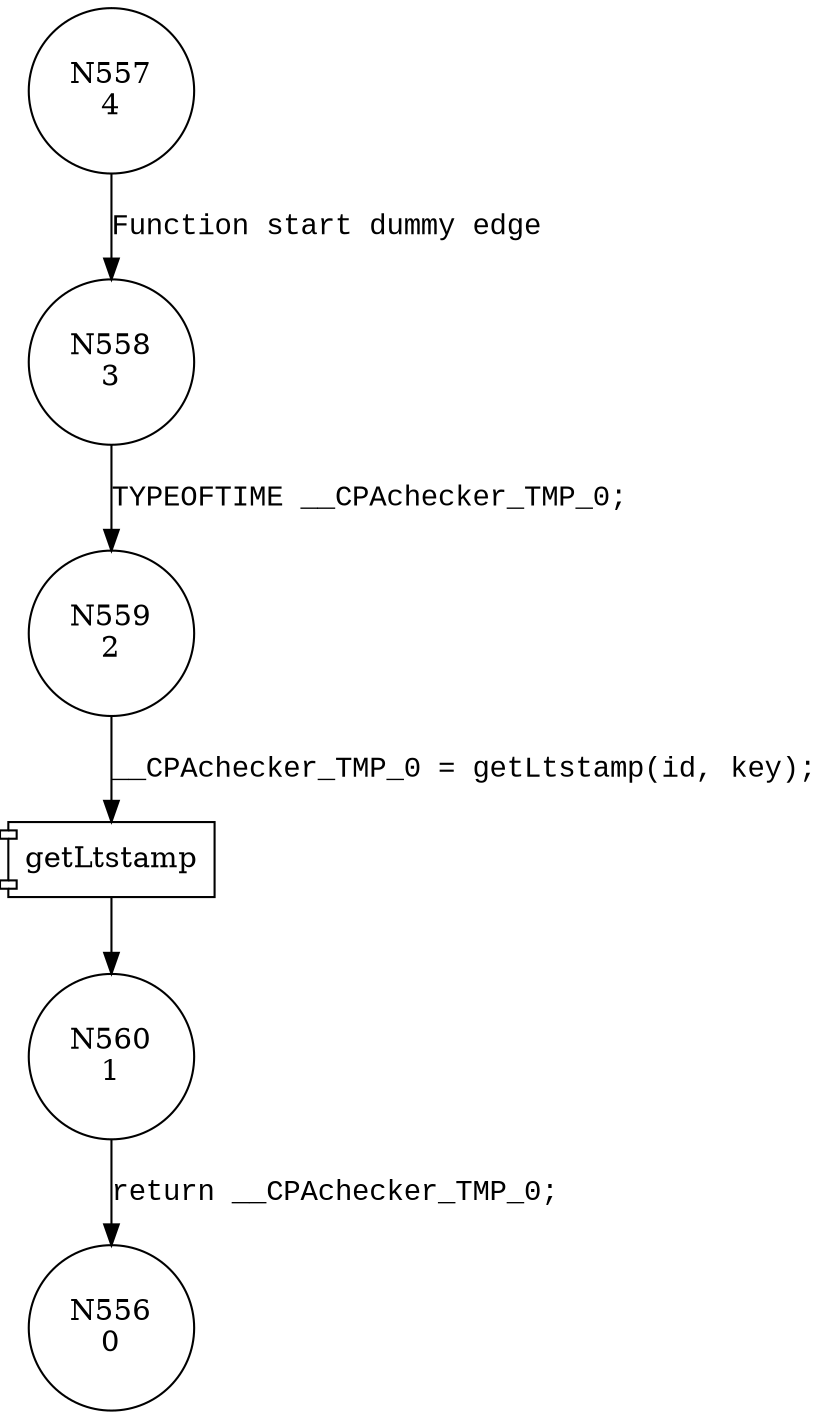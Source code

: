 digraph timeof {
557 [shape="circle" label="N557\n4"]
558 [shape="circle" label="N558\n3"]
559 [shape="circle" label="N559\n2"]
560 [shape="circle" label="N560\n1"]
556 [shape="circle" label="N556\n0"]
557 -> 558 [label="Function start dummy edge" fontname="Courier New"]
100012 [shape="component" label="getLtstamp"]
559 -> 100012 [label="__CPAchecker_TMP_0 = getLtstamp(id, key);" fontname="Courier New"]
100012 -> 560 [label="" fontname="Courier New"]
558 -> 559 [label="TYPEOFTIME __CPAchecker_TMP_0;" fontname="Courier New"]
560 -> 556 [label="return __CPAchecker_TMP_0;" fontname="Courier New"]
}